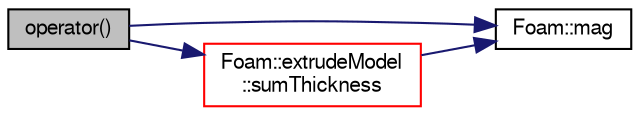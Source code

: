 digraph "operator()"
{
  bgcolor="transparent";
  edge [fontname="FreeSans",fontsize="10",labelfontname="FreeSans",labelfontsize="10"];
  node [fontname="FreeSans",fontsize="10",shape=record];
  rankdir="LR";
  Node6 [label="operator()",height=0.2,width=0.4,color="black", fillcolor="grey75", style="filled", fontcolor="black"];
  Node6 -> Node7 [color="midnightblue",fontsize="10",style="solid",fontname="FreeSans"];
  Node7 [label="Foam::mag",height=0.2,width=0.4,color="black",URL="$a21124.html#a929da2a3fdcf3dacbbe0487d3a330dae"];
  Node6 -> Node8 [color="midnightblue",fontsize="10",style="solid",fontname="FreeSans"];
  Node8 [label="Foam::extrudeModel\l::sumThickness",height=0.2,width=0.4,color="red",URL="$a24774.html#ac2a429eccc68b718961c0efcab997f63",tooltip="Helper: calculate cumulative relative thickness for layer. "];
  Node8 -> Node7 [color="midnightblue",fontsize="10",style="solid",fontname="FreeSans"];
}
